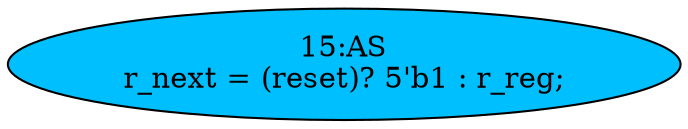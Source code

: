 strict digraph "" {
	node [label="\N"];
	"15:AS"	[ast="<pyverilog.vparser.ast.Assign object at 0x7fbac3115bd0>",
		def_var="['r_next']",
		fillcolor=deepskyblue,
		label="15:AS
r_next = (reset)? 5'b1 : r_reg;",
		statements="[]",
		style=filled,
		typ=Assign,
		use_var="['reset', 'r_reg']"];
}
